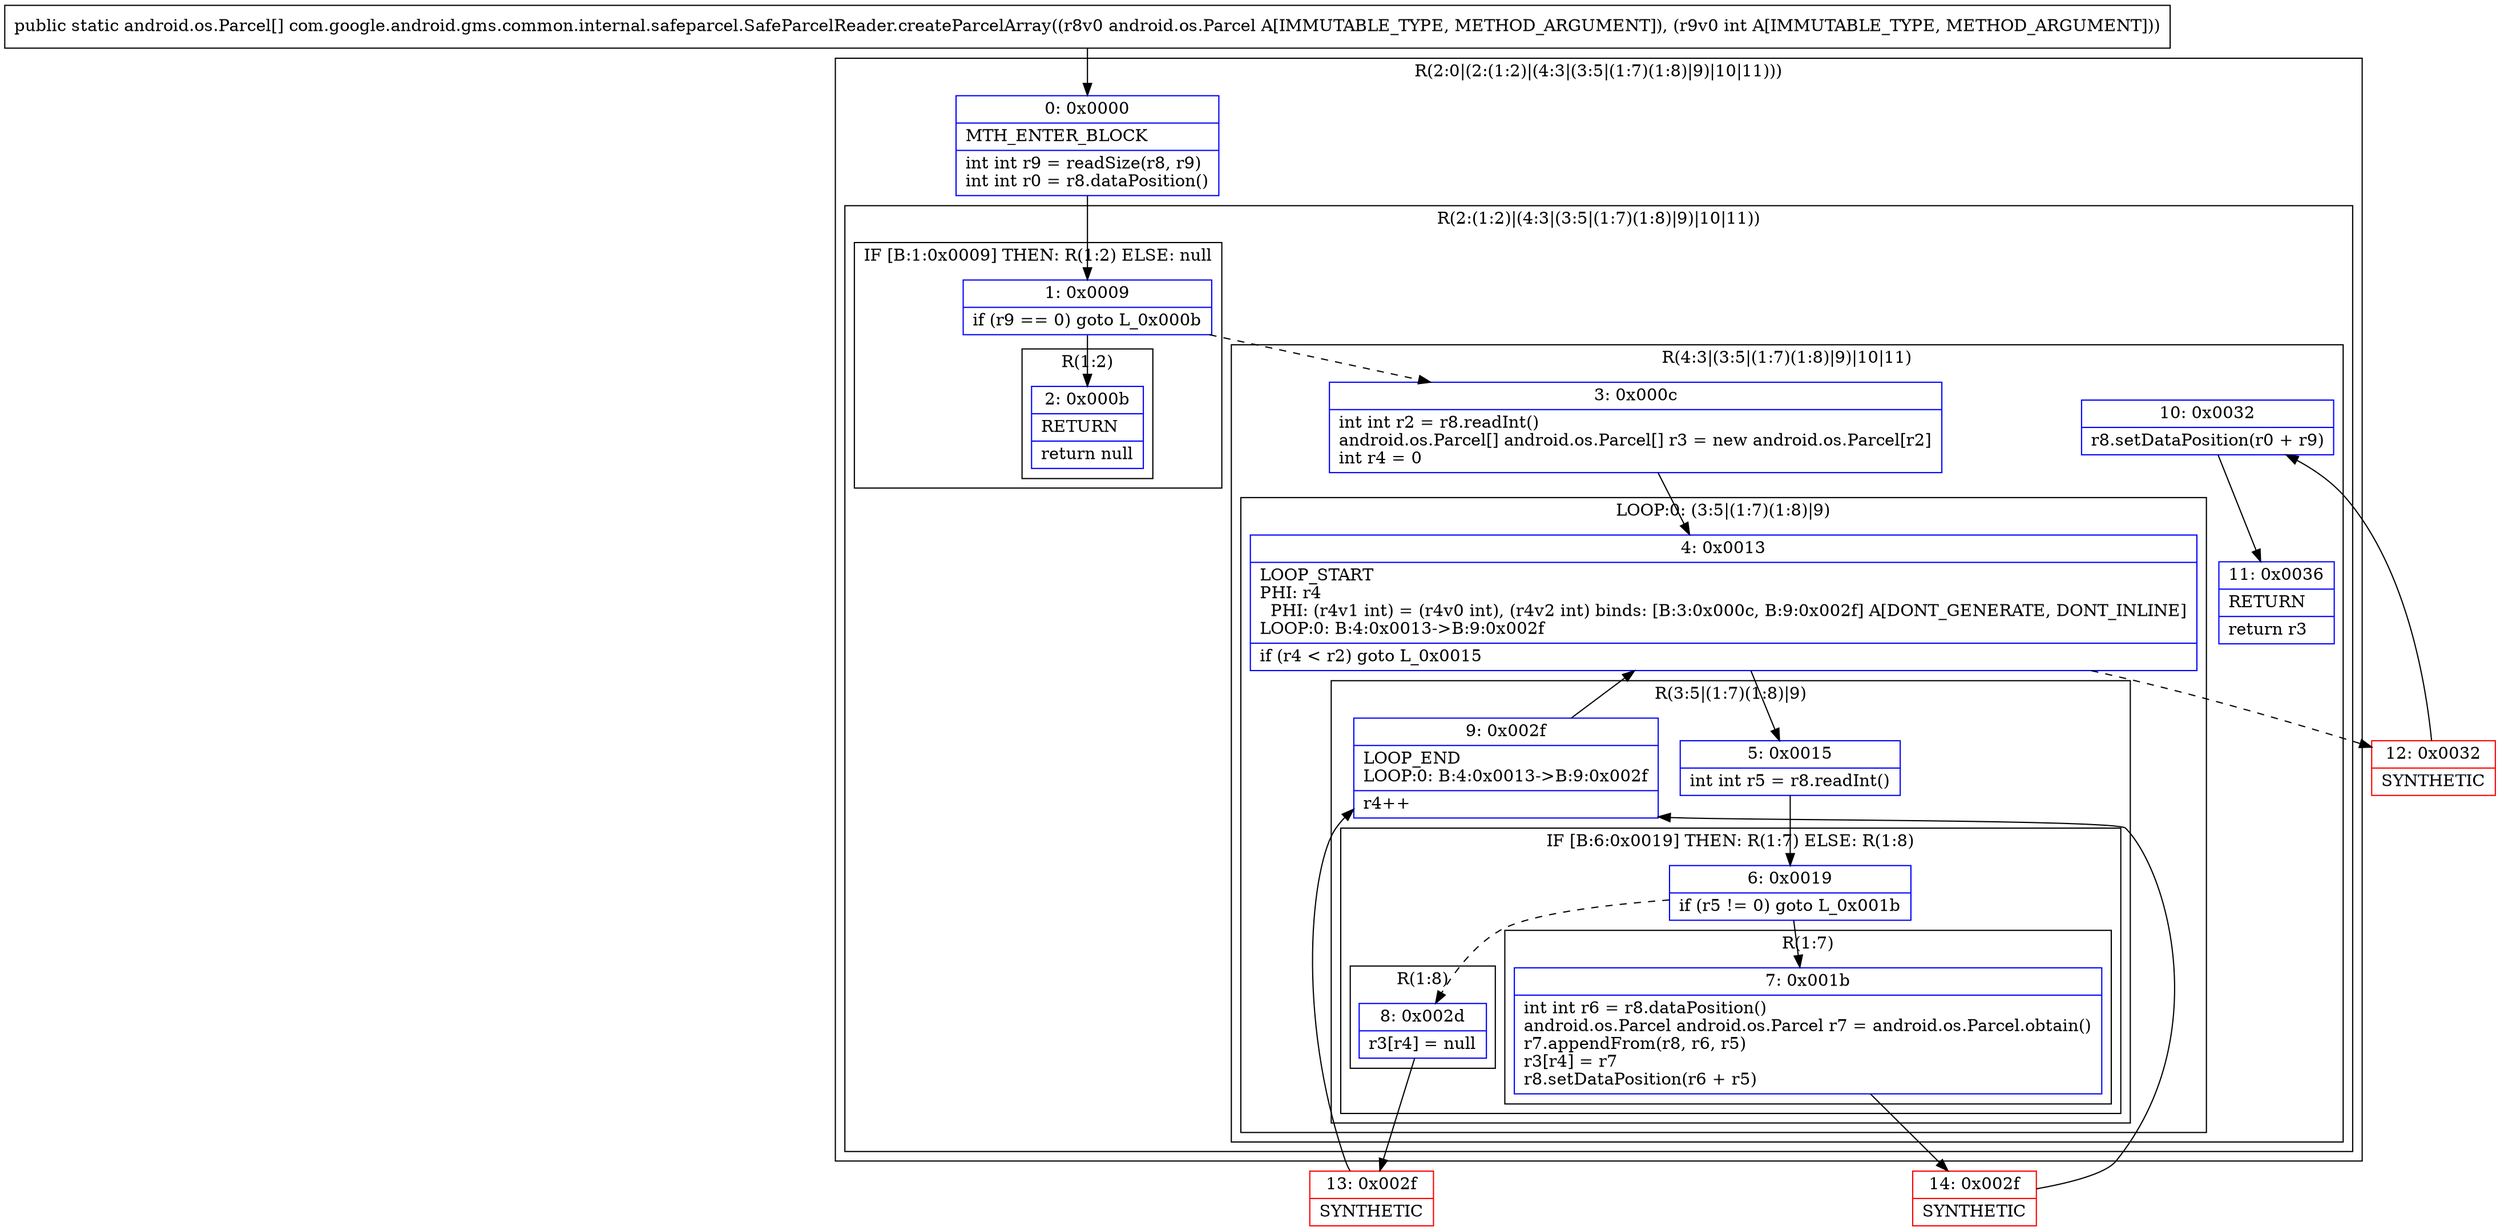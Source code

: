 digraph "CFG forcom.google.android.gms.common.internal.safeparcel.SafeParcelReader.createParcelArray(Landroid\/os\/Parcel;I)[Landroid\/os\/Parcel;" {
subgraph cluster_Region_90550008 {
label = "R(2:0|(2:(1:2)|(4:3|(3:5|(1:7)(1:8)|9)|10|11)))";
node [shape=record,color=blue];
Node_0 [shape=record,label="{0\:\ 0x0000|MTH_ENTER_BLOCK\l|int int r9 = readSize(r8, r9)\lint int r0 = r8.dataPosition()\l}"];
subgraph cluster_Region_1596096389 {
label = "R(2:(1:2)|(4:3|(3:5|(1:7)(1:8)|9)|10|11))";
node [shape=record,color=blue];
subgraph cluster_IfRegion_1425719455 {
label = "IF [B:1:0x0009] THEN: R(1:2) ELSE: null";
node [shape=record,color=blue];
Node_1 [shape=record,label="{1\:\ 0x0009|if (r9 == 0) goto L_0x000b\l}"];
subgraph cluster_Region_1696617225 {
label = "R(1:2)";
node [shape=record,color=blue];
Node_2 [shape=record,label="{2\:\ 0x000b|RETURN\l|return null\l}"];
}
}
subgraph cluster_Region_1943925554 {
label = "R(4:3|(3:5|(1:7)(1:8)|9)|10|11)";
node [shape=record,color=blue];
Node_3 [shape=record,label="{3\:\ 0x000c|int int r2 = r8.readInt()\landroid.os.Parcel[] android.os.Parcel[] r3 = new android.os.Parcel[r2]\lint r4 = 0\l}"];
subgraph cluster_LoopRegion_1701338685 {
label = "LOOP:0: (3:5|(1:7)(1:8)|9)";
node [shape=record,color=blue];
Node_4 [shape=record,label="{4\:\ 0x0013|LOOP_START\lPHI: r4 \l  PHI: (r4v1 int) = (r4v0 int), (r4v2 int) binds: [B:3:0x000c, B:9:0x002f] A[DONT_GENERATE, DONT_INLINE]\lLOOP:0: B:4:0x0013\-\>B:9:0x002f\l|if (r4 \< r2) goto L_0x0015\l}"];
subgraph cluster_Region_1408688047 {
label = "R(3:5|(1:7)(1:8)|9)";
node [shape=record,color=blue];
Node_5 [shape=record,label="{5\:\ 0x0015|int int r5 = r8.readInt()\l}"];
subgraph cluster_IfRegion_1959324250 {
label = "IF [B:6:0x0019] THEN: R(1:7) ELSE: R(1:8)";
node [shape=record,color=blue];
Node_6 [shape=record,label="{6\:\ 0x0019|if (r5 != 0) goto L_0x001b\l}"];
subgraph cluster_Region_1305624070 {
label = "R(1:7)";
node [shape=record,color=blue];
Node_7 [shape=record,label="{7\:\ 0x001b|int int r6 = r8.dataPosition()\landroid.os.Parcel android.os.Parcel r7 = android.os.Parcel.obtain()\lr7.appendFrom(r8, r6, r5)\lr3[r4] = r7\lr8.setDataPosition(r6 + r5)\l}"];
}
subgraph cluster_Region_1328476443 {
label = "R(1:8)";
node [shape=record,color=blue];
Node_8 [shape=record,label="{8\:\ 0x002d|r3[r4] = null\l}"];
}
}
Node_9 [shape=record,label="{9\:\ 0x002f|LOOP_END\lLOOP:0: B:4:0x0013\-\>B:9:0x002f\l|r4++\l}"];
}
}
Node_10 [shape=record,label="{10\:\ 0x0032|r8.setDataPosition(r0 + r9)\l}"];
Node_11 [shape=record,label="{11\:\ 0x0036|RETURN\l|return r3\l}"];
}
}
}
Node_12 [shape=record,color=red,label="{12\:\ 0x0032|SYNTHETIC\l}"];
Node_13 [shape=record,color=red,label="{13\:\ 0x002f|SYNTHETIC\l}"];
Node_14 [shape=record,color=red,label="{14\:\ 0x002f|SYNTHETIC\l}"];
MethodNode[shape=record,label="{public static android.os.Parcel[] com.google.android.gms.common.internal.safeparcel.SafeParcelReader.createParcelArray((r8v0 android.os.Parcel A[IMMUTABLE_TYPE, METHOD_ARGUMENT]), (r9v0 int A[IMMUTABLE_TYPE, METHOD_ARGUMENT])) }"];
MethodNode -> Node_0;
Node_0 -> Node_1;
Node_1 -> Node_2;
Node_1 -> Node_3[style=dashed];
Node_3 -> Node_4;
Node_4 -> Node_5;
Node_4 -> Node_12[style=dashed];
Node_5 -> Node_6;
Node_6 -> Node_7;
Node_6 -> Node_8[style=dashed];
Node_7 -> Node_14;
Node_8 -> Node_13;
Node_9 -> Node_4;
Node_10 -> Node_11;
Node_12 -> Node_10;
Node_13 -> Node_9;
Node_14 -> Node_9;
}

